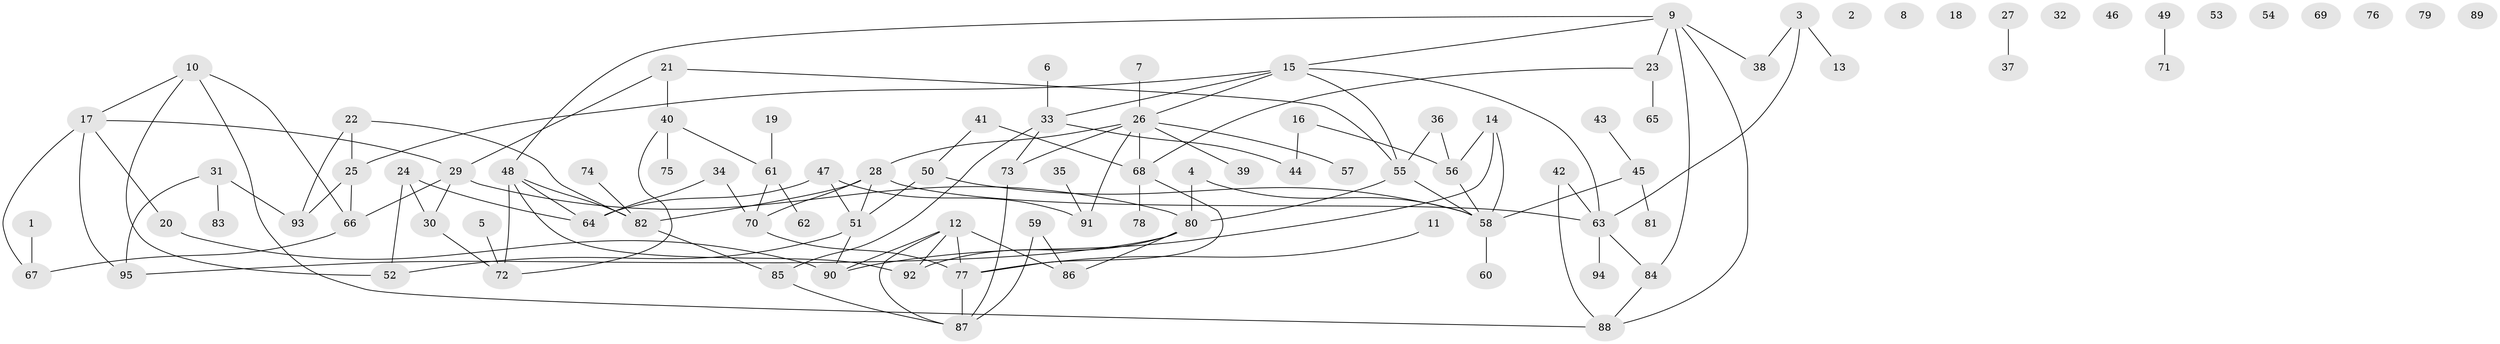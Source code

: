 // Generated by graph-tools (version 1.1) at 2025/33/03/09/25 02:33:56]
// undirected, 95 vertices, 125 edges
graph export_dot {
graph [start="1"]
  node [color=gray90,style=filled];
  1;
  2;
  3;
  4;
  5;
  6;
  7;
  8;
  9;
  10;
  11;
  12;
  13;
  14;
  15;
  16;
  17;
  18;
  19;
  20;
  21;
  22;
  23;
  24;
  25;
  26;
  27;
  28;
  29;
  30;
  31;
  32;
  33;
  34;
  35;
  36;
  37;
  38;
  39;
  40;
  41;
  42;
  43;
  44;
  45;
  46;
  47;
  48;
  49;
  50;
  51;
  52;
  53;
  54;
  55;
  56;
  57;
  58;
  59;
  60;
  61;
  62;
  63;
  64;
  65;
  66;
  67;
  68;
  69;
  70;
  71;
  72;
  73;
  74;
  75;
  76;
  77;
  78;
  79;
  80;
  81;
  82;
  83;
  84;
  85;
  86;
  87;
  88;
  89;
  90;
  91;
  92;
  93;
  94;
  95;
  1 -- 67;
  3 -- 13;
  3 -- 38;
  3 -- 63;
  4 -- 58;
  4 -- 80;
  5 -- 72;
  6 -- 33;
  7 -- 26;
  9 -- 15;
  9 -- 23;
  9 -- 38;
  9 -- 48;
  9 -- 84;
  9 -- 88;
  10 -- 17;
  10 -- 52;
  10 -- 66;
  10 -- 88;
  11 -- 77;
  12 -- 77;
  12 -- 86;
  12 -- 87;
  12 -- 90;
  12 -- 92;
  14 -- 56;
  14 -- 58;
  14 -- 90;
  15 -- 25;
  15 -- 26;
  15 -- 33;
  15 -- 55;
  15 -- 63;
  16 -- 44;
  16 -- 56;
  17 -- 20;
  17 -- 29;
  17 -- 67;
  17 -- 95;
  19 -- 61;
  20 -- 90;
  21 -- 29;
  21 -- 40;
  21 -- 55;
  22 -- 25;
  22 -- 82;
  22 -- 93;
  23 -- 65;
  23 -- 68;
  24 -- 30;
  24 -- 52;
  24 -- 64;
  25 -- 66;
  25 -- 93;
  26 -- 28;
  26 -- 39;
  26 -- 57;
  26 -- 68;
  26 -- 73;
  26 -- 91;
  27 -- 37;
  28 -- 51;
  28 -- 63;
  28 -- 70;
  28 -- 82;
  29 -- 30;
  29 -- 66;
  29 -- 80;
  30 -- 72;
  31 -- 83;
  31 -- 93;
  31 -- 95;
  33 -- 44;
  33 -- 73;
  33 -- 85;
  34 -- 64;
  34 -- 70;
  35 -- 91;
  36 -- 55;
  36 -- 56;
  40 -- 61;
  40 -- 72;
  40 -- 75;
  41 -- 50;
  41 -- 68;
  42 -- 63;
  42 -- 88;
  43 -- 45;
  45 -- 58;
  45 -- 81;
  47 -- 51;
  47 -- 64;
  47 -- 91;
  48 -- 64;
  48 -- 72;
  48 -- 82;
  48 -- 92;
  49 -- 71;
  50 -- 51;
  50 -- 58;
  51 -- 52;
  51 -- 90;
  55 -- 58;
  55 -- 80;
  56 -- 58;
  58 -- 60;
  59 -- 86;
  59 -- 87;
  61 -- 62;
  61 -- 70;
  63 -- 84;
  63 -- 94;
  66 -- 67;
  68 -- 77;
  68 -- 78;
  70 -- 77;
  73 -- 87;
  74 -- 82;
  77 -- 87;
  80 -- 86;
  80 -- 92;
  80 -- 95;
  82 -- 85;
  84 -- 88;
  85 -- 87;
}
